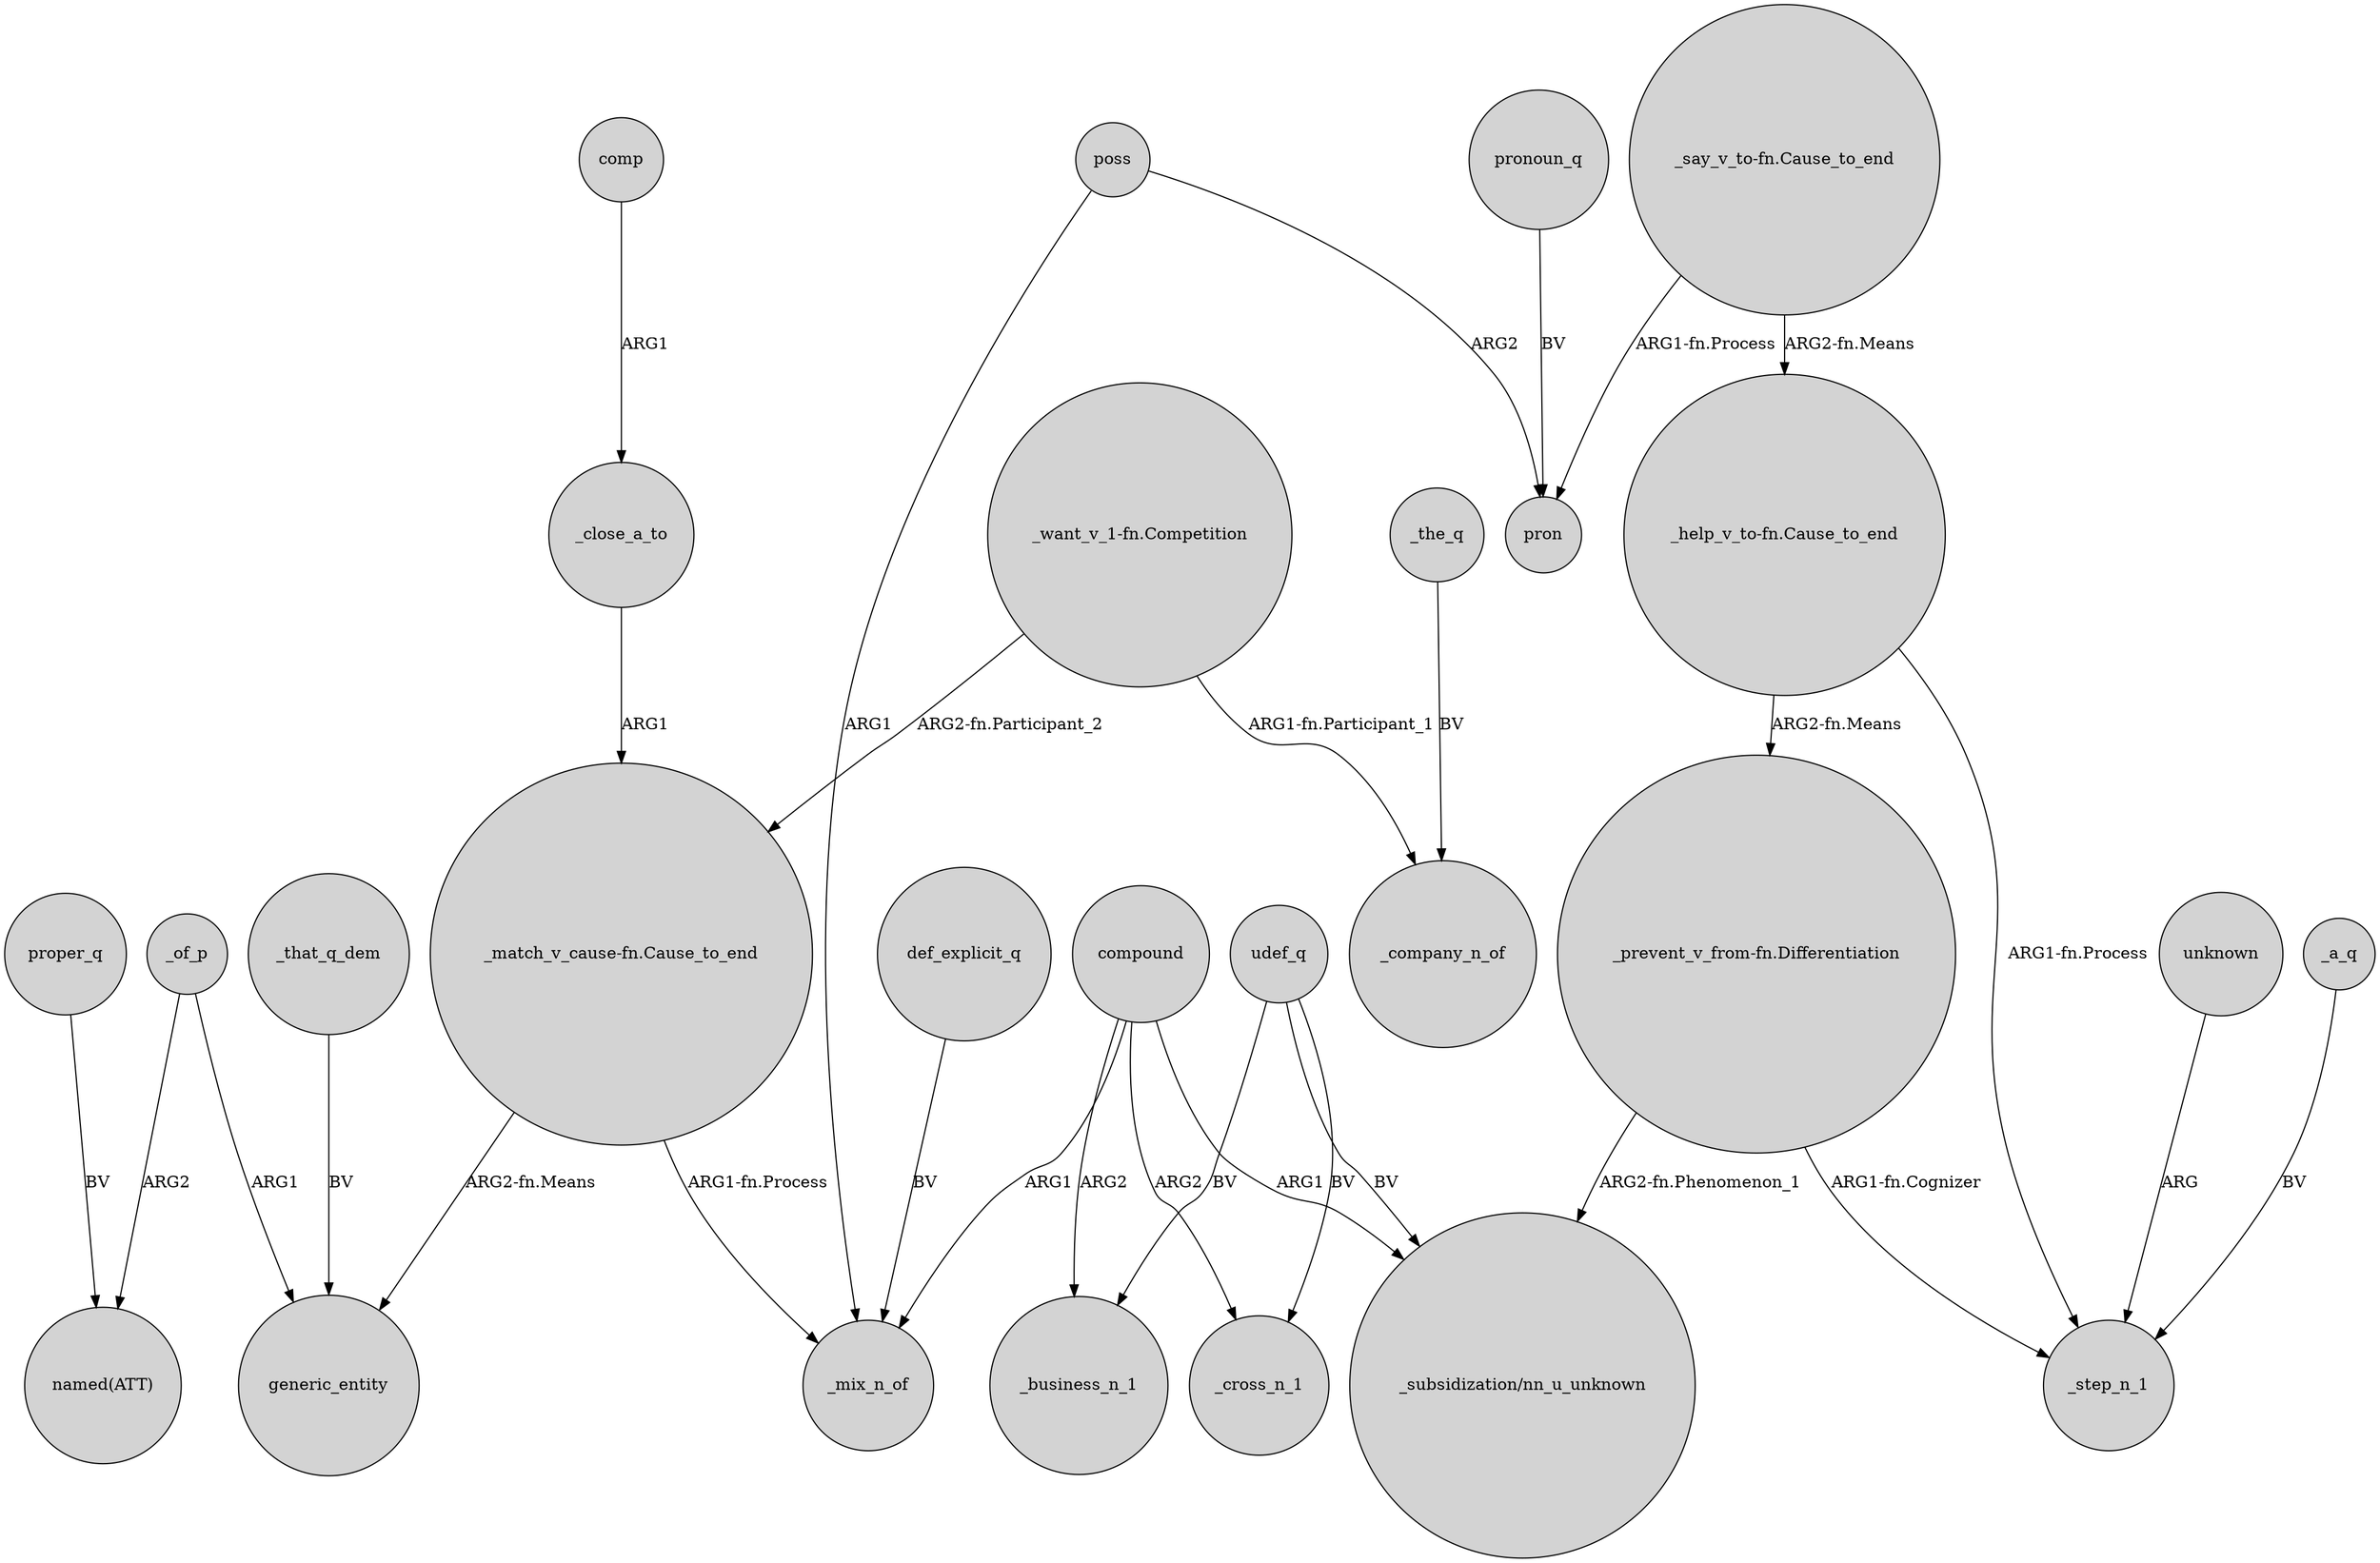 digraph {
	node [shape=circle style=filled]
	proper_q -> "named(ATT)" [label=BV]
	_close_a_to -> "_match_v_cause-fn.Cause_to_end" [label=ARG1]
	"_prevent_v_from-fn.Differentiation" -> _step_n_1 [label="ARG1-fn.Cognizer"]
	unknown -> _step_n_1 [label=ARG]
	"_want_v_1-fn.Competition" -> _company_n_of [label="ARG1-fn.Participant_1"]
	"_help_v_to-fn.Cause_to_end" -> _step_n_1 [label="ARG1-fn.Process"]
	compound -> _mix_n_of [label=ARG1]
	_of_p -> generic_entity [label=ARG1]
	"_say_v_to-fn.Cause_to_end" -> "_help_v_to-fn.Cause_to_end" [label="ARG2-fn.Means"]
	udef_q -> _business_n_1 [label=BV]
	comp -> _close_a_to [label=ARG1]
	"_say_v_to-fn.Cause_to_end" -> pron [label="ARG1-fn.Process"]
	pronoun_q -> pron [label=BV]
	udef_q -> _cross_n_1 [label=BV]
	poss -> pron [label=ARG2]
	"_prevent_v_from-fn.Differentiation" -> "_subsidization/nn_u_unknown" [label="ARG2-fn.Phenomenon_1"]
	poss -> _mix_n_of [label=ARG1]
	compound -> "_subsidization/nn_u_unknown" [label=ARG1]
	_of_p -> "named(ATT)" [label=ARG2]
	"_match_v_cause-fn.Cause_to_end" -> _mix_n_of [label="ARG1-fn.Process"]
	udef_q -> "_subsidization/nn_u_unknown" [label=BV]
	"_want_v_1-fn.Competition" -> "_match_v_cause-fn.Cause_to_end" [label="ARG2-fn.Participant_2"]
	compound -> _business_n_1 [label=ARG2]
	_a_q -> _step_n_1 [label=BV]
	def_explicit_q -> _mix_n_of [label=BV]
	"_match_v_cause-fn.Cause_to_end" -> generic_entity [label="ARG2-fn.Means"]
	_that_q_dem -> generic_entity [label=BV]
	compound -> _cross_n_1 [label=ARG2]
	_the_q -> _company_n_of [label=BV]
	"_help_v_to-fn.Cause_to_end" -> "_prevent_v_from-fn.Differentiation" [label="ARG2-fn.Means"]
}
